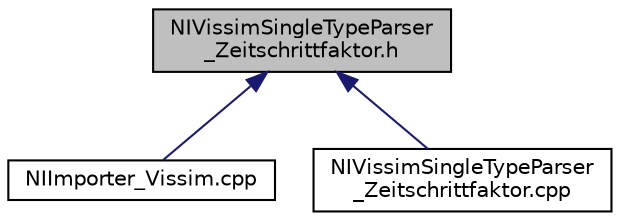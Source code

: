 digraph "NIVissimSingleTypeParser_Zeitschrittfaktor.h"
{
  edge [fontname="Helvetica",fontsize="10",labelfontname="Helvetica",labelfontsize="10"];
  node [fontname="Helvetica",fontsize="10",shape=record];
  Node71 [label="NIVissimSingleTypeParser\l_Zeitschrittfaktor.h",height=0.2,width=0.4,color="black", fillcolor="grey75", style="filled", fontcolor="black"];
  Node71 -> Node72 [dir="back",color="midnightblue",fontsize="10",style="solid",fontname="Helvetica"];
  Node72 [label="NIImporter_Vissim.cpp",height=0.2,width=0.4,color="black", fillcolor="white", style="filled",URL="$d0/d29/_n_i_importer___vissim_8cpp.html"];
  Node71 -> Node73 [dir="back",color="midnightblue",fontsize="10",style="solid",fontname="Helvetica"];
  Node73 [label="NIVissimSingleTypeParser\l_Zeitschrittfaktor.cpp",height=0.2,width=0.4,color="black", fillcolor="white", style="filled",URL="$d3/dd7/_n_i_vissim_single_type_parser___zeitschrittfaktor_8cpp.html"];
}
